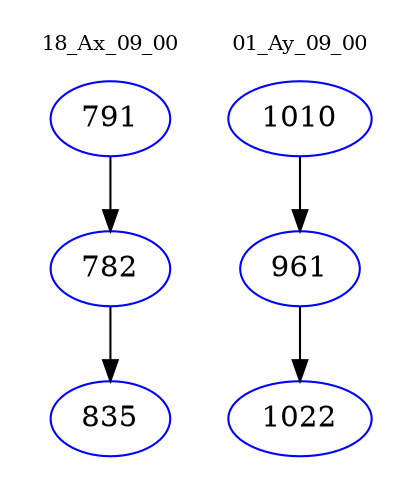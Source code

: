 digraph{
subgraph cluster_0 {
color = white
label = "18_Ax_09_00";
fontsize=10;
T0_791 [label="791", color="blue"]
T0_791 -> T0_782 [color="black"]
T0_782 [label="782", color="blue"]
T0_782 -> T0_835 [color="black"]
T0_835 [label="835", color="blue"]
}
subgraph cluster_1 {
color = white
label = "01_Ay_09_00";
fontsize=10;
T1_1010 [label="1010", color="blue"]
T1_1010 -> T1_961 [color="black"]
T1_961 [label="961", color="blue"]
T1_961 -> T1_1022 [color="black"]
T1_1022 [label="1022", color="blue"]
}
}
